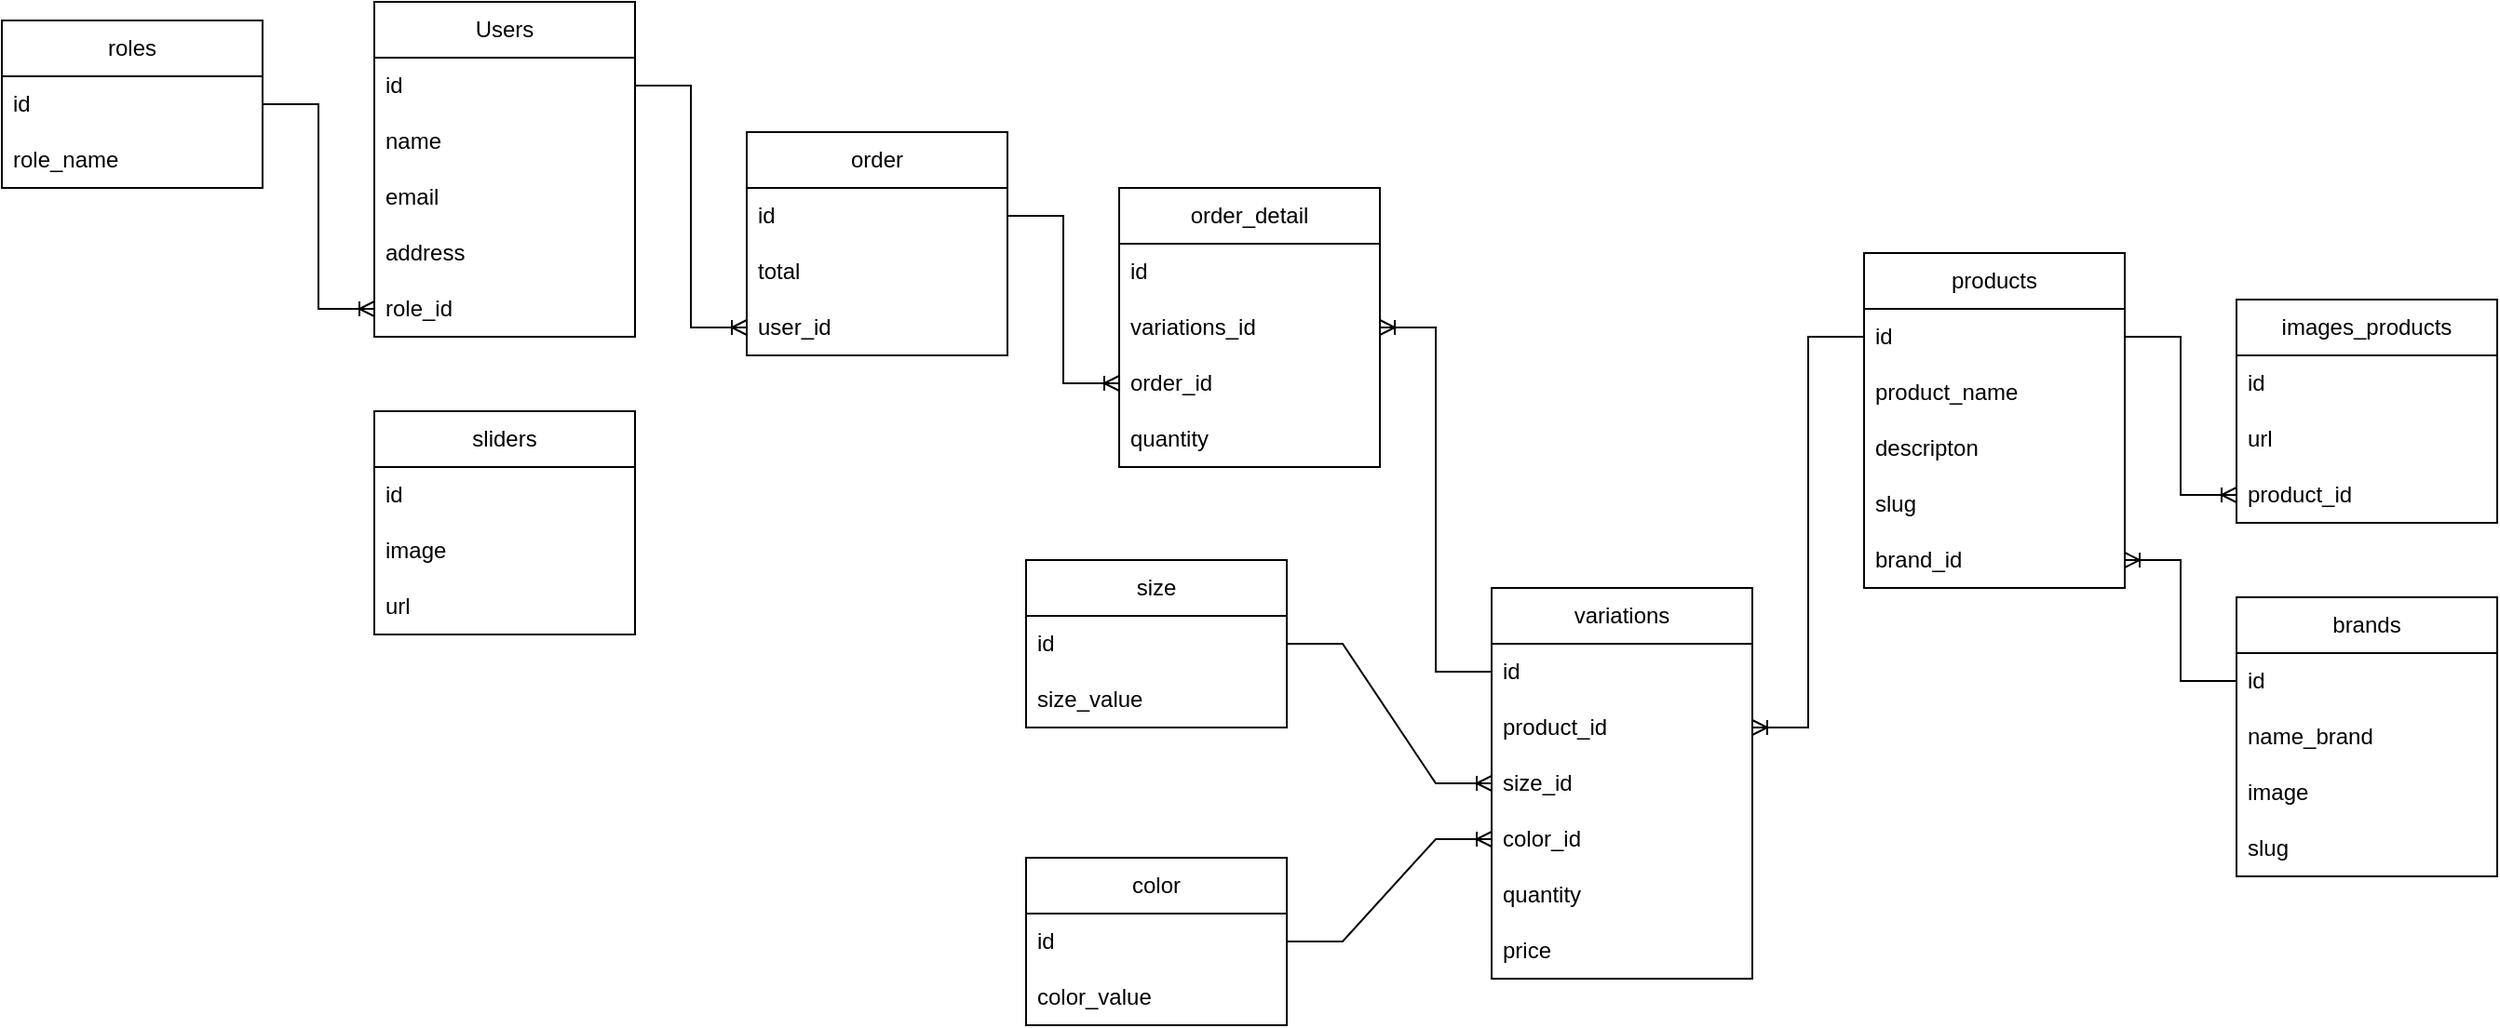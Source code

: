 <mxfile version="21.6.2" type="device">
  <diagram id="E6x5vUxFyN0-wCJsYmev" name="Page-1">
    <mxGraphModel dx="1884" dy="430" grid="1" gridSize="10" guides="1" tooltips="1" connect="1" arrows="1" fold="1" page="1" pageScale="1" pageWidth="850" pageHeight="1100" math="0" shadow="0">
      <root>
        <mxCell id="0" />
        <mxCell id="1" parent="0" />
        <mxCell id="170" value="Users" style="swimlane;fontStyle=0;childLayout=stackLayout;horizontal=1;startSize=30;horizontalStack=0;resizeParent=1;resizeParentMax=0;resizeLast=0;collapsible=1;marginBottom=0;whiteSpace=wrap;html=1;" parent="1" vertex="1">
          <mxGeometry x="30" y="20" width="140" height="180" as="geometry">
            <mxRectangle x="60" y="50" width="70" height="30" as="alternateBounds" />
          </mxGeometry>
        </mxCell>
        <mxCell id="171" value="id" style="text;strokeColor=none;fillColor=none;align=left;verticalAlign=middle;spacingLeft=4;spacingRight=4;overflow=hidden;points=[[0,0.5],[1,0.5]];portConstraint=eastwest;rotatable=0;whiteSpace=wrap;html=1;shadow=0;" parent="170" vertex="1">
          <mxGeometry y="30" width="140" height="30" as="geometry" />
        </mxCell>
        <mxCell id="172" value="name" style="text;strokeColor=none;fillColor=none;align=left;verticalAlign=middle;spacingLeft=4;spacingRight=4;overflow=hidden;points=[[0,0.5],[1,0.5]];portConstraint=eastwest;rotatable=0;whiteSpace=wrap;html=1;" parent="170" vertex="1">
          <mxGeometry y="60" width="140" height="30" as="geometry" />
        </mxCell>
        <mxCell id="173" value="email" style="text;strokeColor=none;fillColor=none;align=left;verticalAlign=middle;spacingLeft=4;spacingRight=4;overflow=hidden;points=[[0,0.5],[1,0.5]];portConstraint=eastwest;rotatable=0;whiteSpace=wrap;html=1;" parent="170" vertex="1">
          <mxGeometry y="90" width="140" height="30" as="geometry" />
        </mxCell>
        <mxCell id="174" value="address" style="text;strokeColor=none;fillColor=none;align=left;verticalAlign=middle;spacingLeft=4;spacingRight=4;overflow=hidden;points=[[0,0.5],[1,0.5]];portConstraint=eastwest;rotatable=0;whiteSpace=wrap;html=1;" parent="170" vertex="1">
          <mxGeometry y="120" width="140" height="30" as="geometry" />
        </mxCell>
        <mxCell id="175" value="role_id" style="text;strokeColor=none;fillColor=none;align=left;verticalAlign=middle;spacingLeft=4;spacingRight=4;overflow=hidden;points=[[0,0.5],[1,0.5]];portConstraint=eastwest;rotatable=0;whiteSpace=wrap;html=1;" parent="170" vertex="1">
          <mxGeometry y="150" width="140" height="30" as="geometry" />
        </mxCell>
        <mxCell id="176" value="products" style="swimlane;fontStyle=0;childLayout=stackLayout;horizontal=1;startSize=30;horizontalStack=0;resizeParent=1;resizeParentMax=0;resizeLast=0;collapsible=1;marginBottom=0;whiteSpace=wrap;html=1;shadow=0;sketch=0;" parent="1" vertex="1">
          <mxGeometry x="830" y="155" width="140" height="180" as="geometry" />
        </mxCell>
        <mxCell id="177" value="id" style="text;strokeColor=none;fillColor=none;align=left;verticalAlign=middle;spacingLeft=4;spacingRight=4;overflow=hidden;points=[[0,0.5],[1,0.5]];portConstraint=eastwest;rotatable=0;whiteSpace=wrap;html=1;shadow=0;sketch=0;" parent="176" vertex="1">
          <mxGeometry y="30" width="140" height="30" as="geometry" />
        </mxCell>
        <mxCell id="178" value="product_name" style="text;strokeColor=none;fillColor=none;align=left;verticalAlign=middle;spacingLeft=4;spacingRight=4;overflow=hidden;points=[[0,0.5],[1,0.5]];portConstraint=eastwest;rotatable=0;whiteSpace=wrap;html=1;shadow=0;sketch=0;" parent="176" vertex="1">
          <mxGeometry y="60" width="140" height="30" as="geometry" />
        </mxCell>
        <mxCell id="179" value="descripton" style="text;strokeColor=none;fillColor=none;align=left;verticalAlign=middle;spacingLeft=4;spacingRight=4;overflow=hidden;points=[[0,0.5],[1,0.5]];portConstraint=eastwest;rotatable=0;whiteSpace=wrap;html=1;shadow=0;sketch=0;" parent="176" vertex="1">
          <mxGeometry y="90" width="140" height="30" as="geometry" />
        </mxCell>
        <mxCell id="180" value="slug" style="text;strokeColor=none;fillColor=none;align=left;verticalAlign=middle;spacingLeft=4;spacingRight=4;overflow=hidden;points=[[0,0.5],[1,0.5]];portConstraint=eastwest;rotatable=0;whiteSpace=wrap;html=1;shadow=0;sketch=0;" parent="176" vertex="1">
          <mxGeometry y="120" width="140" height="30" as="geometry" />
        </mxCell>
        <mxCell id="181" value="brand_id" style="text;strokeColor=none;fillColor=none;align=left;verticalAlign=middle;spacingLeft=4;spacingRight=4;overflow=hidden;points=[[0,0.5],[1,0.5]];portConstraint=eastwest;rotatable=0;whiteSpace=wrap;html=1;shadow=0;sketch=0;" parent="176" vertex="1">
          <mxGeometry y="150" width="140" height="30" as="geometry" />
        </mxCell>
        <mxCell id="182" value="order" style="swimlane;fontStyle=0;childLayout=stackLayout;horizontal=1;startSize=30;horizontalStack=0;resizeParent=1;resizeParentMax=0;resizeLast=0;collapsible=1;marginBottom=0;whiteSpace=wrap;html=1;shadow=0;sketch=0;" parent="1" vertex="1">
          <mxGeometry x="230" y="90" width="140" height="120" as="geometry" />
        </mxCell>
        <mxCell id="183" value="id" style="text;strokeColor=none;fillColor=none;align=left;verticalAlign=middle;spacingLeft=4;spacingRight=4;overflow=hidden;points=[[0,0.5],[1,0.5]];portConstraint=eastwest;rotatable=0;whiteSpace=wrap;html=1;shadow=0;sketch=0;" parent="182" vertex="1">
          <mxGeometry y="30" width="140" height="30" as="geometry" />
        </mxCell>
        <mxCell id="184" value="total" style="text;strokeColor=none;fillColor=none;align=left;verticalAlign=middle;spacingLeft=4;spacingRight=4;overflow=hidden;points=[[0,0.5],[1,0.5]];portConstraint=eastwest;rotatable=0;whiteSpace=wrap;html=1;shadow=0;sketch=0;" parent="182" vertex="1">
          <mxGeometry y="60" width="140" height="30" as="geometry" />
        </mxCell>
        <mxCell id="185" value="user_id" style="text;strokeColor=none;fillColor=none;align=left;verticalAlign=middle;spacingLeft=4;spacingRight=4;overflow=hidden;points=[[0,0.5],[1,0.5]];portConstraint=eastwest;rotatable=0;whiteSpace=wrap;html=1;shadow=0;sketch=0;" parent="182" vertex="1">
          <mxGeometry y="90" width="140" height="30" as="geometry" />
        </mxCell>
        <mxCell id="186" value="order_detail" style="swimlane;fontStyle=0;childLayout=stackLayout;horizontal=1;startSize=30;horizontalStack=0;resizeParent=1;resizeParentMax=0;resizeLast=0;collapsible=1;marginBottom=0;whiteSpace=wrap;html=1;shadow=0;sketch=0;" parent="1" vertex="1">
          <mxGeometry x="430" y="120" width="140" height="150" as="geometry" />
        </mxCell>
        <mxCell id="187" value="id" style="text;strokeColor=none;fillColor=none;align=left;verticalAlign=middle;spacingLeft=4;spacingRight=4;overflow=hidden;points=[[0,0.5],[1,0.5]];portConstraint=eastwest;rotatable=0;whiteSpace=wrap;html=1;shadow=0;sketch=0;" parent="186" vertex="1">
          <mxGeometry y="30" width="140" height="30" as="geometry" />
        </mxCell>
        <mxCell id="188" value="variations_id" style="text;strokeColor=none;fillColor=none;align=left;verticalAlign=middle;spacingLeft=4;spacingRight=4;overflow=hidden;points=[[0,0.5],[1,0.5]];portConstraint=eastwest;rotatable=0;whiteSpace=wrap;html=1;shadow=0;sketch=0;" parent="186" vertex="1">
          <mxGeometry y="60" width="140" height="30" as="geometry" />
        </mxCell>
        <mxCell id="189" value="order_id" style="text;strokeColor=none;fillColor=none;align=left;verticalAlign=middle;spacingLeft=4;spacingRight=4;overflow=hidden;points=[[0,0.5],[1,0.5]];portConstraint=eastwest;rotatable=0;whiteSpace=wrap;html=1;shadow=0;sketch=0;" parent="186" vertex="1">
          <mxGeometry y="90" width="140" height="30" as="geometry" />
        </mxCell>
        <mxCell id="190" value="quantity" style="text;strokeColor=none;fillColor=none;align=left;verticalAlign=middle;spacingLeft=4;spacingRight=4;overflow=hidden;points=[[0,0.5],[1,0.5]];portConstraint=eastwest;rotatable=0;whiteSpace=wrap;html=1;shadow=0;sketch=0;" parent="186" vertex="1">
          <mxGeometry y="120" width="140" height="30" as="geometry" />
        </mxCell>
        <mxCell id="191" value="brands" style="swimlane;fontStyle=0;childLayout=stackLayout;horizontal=1;startSize=30;horizontalStack=0;resizeParent=1;resizeParentMax=0;resizeLast=0;collapsible=1;marginBottom=0;whiteSpace=wrap;html=1;shadow=0;sketch=0;" parent="1" vertex="1">
          <mxGeometry x="1030" y="340" width="140" height="150" as="geometry" />
        </mxCell>
        <mxCell id="192" value="id" style="text;strokeColor=none;fillColor=none;align=left;verticalAlign=middle;spacingLeft=4;spacingRight=4;overflow=hidden;points=[[0,0.5],[1,0.5]];portConstraint=eastwest;rotatable=0;whiteSpace=wrap;html=1;shadow=0;sketch=0;" parent="191" vertex="1">
          <mxGeometry y="30" width="140" height="30" as="geometry" />
        </mxCell>
        <mxCell id="193" value="name_brand" style="text;strokeColor=none;fillColor=none;align=left;verticalAlign=middle;spacingLeft=4;spacingRight=4;overflow=hidden;points=[[0,0.5],[1,0.5]];portConstraint=eastwest;rotatable=0;whiteSpace=wrap;html=1;shadow=0;sketch=0;" parent="191" vertex="1">
          <mxGeometry y="60" width="140" height="30" as="geometry" />
        </mxCell>
        <mxCell id="194" value="image" style="text;strokeColor=none;fillColor=none;align=left;verticalAlign=middle;spacingLeft=4;spacingRight=4;overflow=hidden;points=[[0,0.5],[1,0.5]];portConstraint=eastwest;rotatable=0;whiteSpace=wrap;html=1;shadow=0;sketch=0;" parent="191" vertex="1">
          <mxGeometry y="90" width="140" height="30" as="geometry" />
        </mxCell>
        <mxCell id="195" value="slug" style="text;strokeColor=none;fillColor=none;align=left;verticalAlign=middle;spacingLeft=4;spacingRight=4;overflow=hidden;points=[[0,0.5],[1,0.5]];portConstraint=eastwest;rotatable=0;whiteSpace=wrap;html=1;shadow=0;sketch=0;" parent="191" vertex="1">
          <mxGeometry y="120" width="140" height="30" as="geometry" />
        </mxCell>
        <mxCell id="196" value="color" style="swimlane;fontStyle=0;childLayout=stackLayout;horizontal=1;startSize=30;horizontalStack=0;resizeParent=1;resizeParentMax=0;resizeLast=0;collapsible=1;marginBottom=0;whiteSpace=wrap;html=1;shadow=0;sketch=0;" parent="1" vertex="1">
          <mxGeometry x="380" y="480" width="140" height="90" as="geometry" />
        </mxCell>
        <mxCell id="197" value="id" style="text;strokeColor=none;fillColor=none;align=left;verticalAlign=middle;spacingLeft=4;spacingRight=4;overflow=hidden;points=[[0,0.5],[1,0.5]];portConstraint=eastwest;rotatable=0;whiteSpace=wrap;html=1;shadow=0;sketch=0;" parent="196" vertex="1">
          <mxGeometry y="30" width="140" height="30" as="geometry" />
        </mxCell>
        <mxCell id="198" value="color_value" style="text;strokeColor=none;fillColor=none;align=left;verticalAlign=middle;spacingLeft=4;spacingRight=4;overflow=hidden;points=[[0,0.5],[1,0.5]];portConstraint=eastwest;rotatable=0;whiteSpace=wrap;html=1;shadow=0;sketch=0;" parent="196" vertex="1">
          <mxGeometry y="60" width="140" height="30" as="geometry" />
        </mxCell>
        <mxCell id="199" value="size" style="swimlane;fontStyle=0;childLayout=stackLayout;horizontal=1;startSize=30;horizontalStack=0;resizeParent=1;resizeParentMax=0;resizeLast=0;collapsible=1;marginBottom=0;whiteSpace=wrap;html=1;shadow=0;sketch=0;" parent="1" vertex="1">
          <mxGeometry x="380" y="320" width="140" height="90" as="geometry" />
        </mxCell>
        <mxCell id="200" value="id" style="text;strokeColor=none;fillColor=none;align=left;verticalAlign=middle;spacingLeft=4;spacingRight=4;overflow=hidden;points=[[0,0.5],[1,0.5]];portConstraint=eastwest;rotatable=0;whiteSpace=wrap;html=1;shadow=0;sketch=0;" parent="199" vertex="1">
          <mxGeometry y="30" width="140" height="30" as="geometry" />
        </mxCell>
        <mxCell id="201" value="size_value" style="text;strokeColor=none;fillColor=none;align=left;verticalAlign=middle;spacingLeft=4;spacingRight=4;overflow=hidden;points=[[0,0.5],[1,0.5]];portConstraint=eastwest;rotatable=0;whiteSpace=wrap;html=1;shadow=0;sketch=0;" parent="199" vertex="1">
          <mxGeometry y="60" width="140" height="30" as="geometry" />
        </mxCell>
        <mxCell id="202" value="variations" style="swimlane;fontStyle=0;childLayout=stackLayout;horizontal=1;startSize=30;horizontalStack=0;resizeParent=1;resizeParentMax=0;resizeLast=0;collapsible=1;marginBottom=0;whiteSpace=wrap;html=1;shadow=0;sketch=0;" parent="1" vertex="1">
          <mxGeometry x="630" y="335" width="140" height="210" as="geometry" />
        </mxCell>
        <mxCell id="203" value="id" style="text;strokeColor=none;fillColor=none;align=left;verticalAlign=middle;spacingLeft=4;spacingRight=4;overflow=hidden;points=[[0,0.5],[1,0.5]];portConstraint=eastwest;rotatable=0;whiteSpace=wrap;html=1;shadow=0;sketch=0;" parent="202" vertex="1">
          <mxGeometry y="30" width="140" height="30" as="geometry" />
        </mxCell>
        <mxCell id="204" value="product_id" style="text;strokeColor=none;fillColor=none;align=left;verticalAlign=middle;spacingLeft=4;spacingRight=4;overflow=hidden;points=[[0,0.5],[1,0.5]];portConstraint=eastwest;rotatable=0;whiteSpace=wrap;html=1;shadow=0;sketch=0;" parent="202" vertex="1">
          <mxGeometry y="60" width="140" height="30" as="geometry" />
        </mxCell>
        <mxCell id="205" value="size_id" style="text;strokeColor=none;fillColor=none;align=left;verticalAlign=middle;spacingLeft=4;spacingRight=4;overflow=hidden;points=[[0,0.5],[1,0.5]];portConstraint=eastwest;rotatable=0;whiteSpace=wrap;html=1;shadow=0;sketch=0;" parent="202" vertex="1">
          <mxGeometry y="90" width="140" height="30" as="geometry" />
        </mxCell>
        <mxCell id="206" value="color_id" style="text;strokeColor=none;fillColor=none;align=left;verticalAlign=middle;spacingLeft=4;spacingRight=4;overflow=hidden;points=[[0,0.5],[1,0.5]];portConstraint=eastwest;rotatable=0;whiteSpace=wrap;html=1;shadow=0;sketch=0;" parent="202" vertex="1">
          <mxGeometry y="120" width="140" height="30" as="geometry" />
        </mxCell>
        <mxCell id="207" value="quantity" style="text;strokeColor=none;fillColor=none;align=left;verticalAlign=middle;spacingLeft=4;spacingRight=4;overflow=hidden;points=[[0,0.5],[1,0.5]];portConstraint=eastwest;rotatable=0;whiteSpace=wrap;html=1;shadow=0;sketch=0;" parent="202" vertex="1">
          <mxGeometry y="150" width="140" height="30" as="geometry" />
        </mxCell>
        <mxCell id="208" value="price" style="text;strokeColor=none;fillColor=none;align=left;verticalAlign=middle;spacingLeft=4;spacingRight=4;overflow=hidden;points=[[0,0.5],[1,0.5]];portConstraint=eastwest;rotatable=0;whiteSpace=wrap;html=1;shadow=0;sketch=0;" parent="202" vertex="1">
          <mxGeometry y="180" width="140" height="30" as="geometry" />
        </mxCell>
        <mxCell id="209" value="sliders" style="swimlane;fontStyle=0;childLayout=stackLayout;horizontal=1;startSize=30;horizontalStack=0;resizeParent=1;resizeParentMax=0;resizeLast=0;collapsible=1;marginBottom=0;whiteSpace=wrap;html=1;shadow=0;sketch=0;" parent="1" vertex="1">
          <mxGeometry x="30" y="240" width="140" height="120" as="geometry" />
        </mxCell>
        <mxCell id="210" value="id" style="text;strokeColor=none;fillColor=none;align=left;verticalAlign=middle;spacingLeft=4;spacingRight=4;overflow=hidden;points=[[0,0.5],[1,0.5]];portConstraint=eastwest;rotatable=0;whiteSpace=wrap;html=1;shadow=0;sketch=0;" parent="209" vertex="1">
          <mxGeometry y="30" width="140" height="30" as="geometry" />
        </mxCell>
        <mxCell id="211" value="image" style="text;strokeColor=none;fillColor=none;align=left;verticalAlign=middle;spacingLeft=4;spacingRight=4;overflow=hidden;points=[[0,0.5],[1,0.5]];portConstraint=eastwest;rotatable=0;whiteSpace=wrap;html=1;shadow=0;sketch=0;" parent="209" vertex="1">
          <mxGeometry y="60" width="140" height="30" as="geometry" />
        </mxCell>
        <mxCell id="212" value="url" style="text;strokeColor=none;fillColor=none;align=left;verticalAlign=middle;spacingLeft=4;spacingRight=4;overflow=hidden;points=[[0,0.5],[1,0.5]];portConstraint=eastwest;rotatable=0;whiteSpace=wrap;html=1;shadow=0;sketch=0;" parent="209" vertex="1">
          <mxGeometry y="90" width="140" height="30" as="geometry" />
        </mxCell>
        <mxCell id="213" value="roles" style="swimlane;fontStyle=0;childLayout=stackLayout;horizontal=1;startSize=30;horizontalStack=0;resizeParent=1;resizeParentMax=0;resizeLast=0;collapsible=1;marginBottom=0;whiteSpace=wrap;html=1;shadow=0;sketch=0;" parent="1" vertex="1">
          <mxGeometry x="-170" y="30" width="140" height="90" as="geometry" />
        </mxCell>
        <mxCell id="214" value="id" style="text;strokeColor=none;fillColor=none;align=left;verticalAlign=middle;spacingLeft=4;spacingRight=4;overflow=hidden;points=[[0,0.5],[1,0.5]];portConstraint=eastwest;rotatable=0;whiteSpace=wrap;html=1;shadow=0;sketch=0;" parent="213" vertex="1">
          <mxGeometry y="30" width="140" height="30" as="geometry" />
        </mxCell>
        <mxCell id="215" value="role_name" style="text;strokeColor=none;fillColor=none;align=left;verticalAlign=middle;spacingLeft=4;spacingRight=4;overflow=hidden;points=[[0,0.5],[1,0.5]];portConstraint=eastwest;rotatable=0;whiteSpace=wrap;html=1;shadow=0;sketch=0;" parent="213" vertex="1">
          <mxGeometry y="60" width="140" height="30" as="geometry" />
        </mxCell>
        <mxCell id="216" value="" style="edgeStyle=entityRelationEdgeStyle;fontSize=12;html=1;endArrow=ERoneToMany;rounded=0;exitX=1;exitY=0.5;exitDx=0;exitDy=0;entryX=0;entryY=0.5;entryDx=0;entryDy=0;" parent="1" source="214" target="175" edge="1">
          <mxGeometry width="100" height="100" relative="1" as="geometry">
            <mxPoint x="170" y="210" as="sourcePoint" />
            <mxPoint x="-70" y="160" as="targetPoint" />
          </mxGeometry>
        </mxCell>
        <mxCell id="217" value="" style="edgeStyle=entityRelationEdgeStyle;fontSize=12;html=1;endArrow=ERoneToMany;rounded=0;exitX=1;exitY=0.5;exitDx=0;exitDy=0;entryX=0;entryY=0.5;entryDx=0;entryDy=0;" parent="1" source="171" target="185" edge="1">
          <mxGeometry width="100" height="100" relative="1" as="geometry">
            <mxPoint x="-20" y="75" as="sourcePoint" />
            <mxPoint x="230" y="200" as="targetPoint" />
          </mxGeometry>
        </mxCell>
        <mxCell id="218" value="" style="edgeStyle=entityRelationEdgeStyle;fontSize=12;html=1;endArrow=ERoneToMany;rounded=0;exitX=1;exitY=0.5;exitDx=0;exitDy=0;" parent="1" source="183" target="189" edge="1">
          <mxGeometry width="100" height="100" relative="1" as="geometry">
            <mxPoint x="360" y="240" as="sourcePoint" />
            <mxPoint x="340" y="350" as="targetPoint" />
          </mxGeometry>
        </mxCell>
        <mxCell id="219" value="" style="edgeStyle=entityRelationEdgeStyle;fontSize=12;html=1;endArrow=ERoneToMany;rounded=0;exitX=0;exitY=0.5;exitDx=0;exitDy=0;entryX=1;entryY=0.5;entryDx=0;entryDy=0;" parent="1" source="177" target="204" edge="1">
          <mxGeometry width="100" height="100" relative="1" as="geometry">
            <mxPoint x="560" y="310" as="sourcePoint" />
            <mxPoint x="600" y="370" as="targetPoint" />
          </mxGeometry>
        </mxCell>
        <mxCell id="220" value="" style="edgeStyle=entityRelationEdgeStyle;fontSize=12;html=1;endArrow=ERoneToMany;rounded=0;exitX=1;exitY=0.5;exitDx=0;exitDy=0;" parent="1" source="197" target="206" edge="1">
          <mxGeometry width="100" height="100" relative="1" as="geometry">
            <mxPoint x="690" y="460" as="sourcePoint" />
            <mxPoint x="610" y="610" as="targetPoint" />
          </mxGeometry>
        </mxCell>
        <mxCell id="221" value="" style="edgeStyle=entityRelationEdgeStyle;fontSize=12;html=1;endArrow=ERoneToMany;rounded=0;exitX=1;exitY=0.5;exitDx=0;exitDy=0;entryX=0;entryY=0.5;entryDx=0;entryDy=0;" parent="1" source="200" target="205" edge="1">
          <mxGeometry width="100" height="100" relative="1" as="geometry">
            <mxPoint x="290" y="385" as="sourcePoint" />
            <mxPoint x="440" y="475" as="targetPoint" />
          </mxGeometry>
        </mxCell>
        <mxCell id="222" value="" style="edgeStyle=entityRelationEdgeStyle;fontSize=12;html=1;endArrow=ERoneToMany;rounded=0;exitX=0;exitY=0.5;exitDx=0;exitDy=0;entryX=1;entryY=0.5;entryDx=0;entryDy=0;" parent="1" source="192" target="181" edge="1">
          <mxGeometry width="100" height="100" relative="1" as="geometry">
            <mxPoint x="640" y="295" as="sourcePoint" />
            <mxPoint x="580" y="415" as="targetPoint" />
          </mxGeometry>
        </mxCell>
        <mxCell id="223" value="" style="edgeStyle=entityRelationEdgeStyle;fontSize=12;html=1;endArrow=ERoneToMany;rounded=0;exitX=0;exitY=0.5;exitDx=0;exitDy=0;entryX=1;entryY=0.5;entryDx=0;entryDy=0;" parent="1" source="203" target="188" edge="1">
          <mxGeometry width="100" height="100" relative="1" as="geometry">
            <mxPoint x="640" y="295" as="sourcePoint" />
            <mxPoint x="580" y="415" as="targetPoint" />
          </mxGeometry>
        </mxCell>
        <mxCell id="bevPjcZnFUVZaFPHIUnw-223" value="images_products" style="swimlane;fontStyle=0;childLayout=stackLayout;horizontal=1;startSize=30;horizontalStack=0;resizeParent=1;resizeParentMax=0;resizeLast=0;collapsible=1;marginBottom=0;whiteSpace=wrap;html=1;" vertex="1" parent="1">
          <mxGeometry x="1030" y="180" width="140" height="120" as="geometry" />
        </mxCell>
        <mxCell id="bevPjcZnFUVZaFPHIUnw-224" value="id" style="text;strokeColor=none;fillColor=none;align=left;verticalAlign=middle;spacingLeft=4;spacingRight=4;overflow=hidden;points=[[0,0.5],[1,0.5]];portConstraint=eastwest;rotatable=0;whiteSpace=wrap;html=1;" vertex="1" parent="bevPjcZnFUVZaFPHIUnw-223">
          <mxGeometry y="30" width="140" height="30" as="geometry" />
        </mxCell>
        <mxCell id="bevPjcZnFUVZaFPHIUnw-229" value="url" style="text;strokeColor=none;fillColor=none;align=left;verticalAlign=middle;spacingLeft=4;spacingRight=4;overflow=hidden;points=[[0,0.5],[1,0.5]];portConstraint=eastwest;rotatable=0;whiteSpace=wrap;html=1;" vertex="1" parent="bevPjcZnFUVZaFPHIUnw-223">
          <mxGeometry y="60" width="140" height="30" as="geometry" />
        </mxCell>
        <mxCell id="bevPjcZnFUVZaFPHIUnw-228" value="product_id" style="text;strokeColor=none;fillColor=none;align=left;verticalAlign=middle;spacingLeft=4;spacingRight=4;overflow=hidden;points=[[0,0.5],[1,0.5]];portConstraint=eastwest;rotatable=0;whiteSpace=wrap;html=1;" vertex="1" parent="bevPjcZnFUVZaFPHIUnw-223">
          <mxGeometry y="90" width="140" height="30" as="geometry" />
        </mxCell>
        <mxCell id="bevPjcZnFUVZaFPHIUnw-230" value="" style="edgeStyle=entityRelationEdgeStyle;fontSize=12;html=1;endArrow=ERoneToMany;rounded=0;exitX=1;exitY=0.5;exitDx=0;exitDy=0;entryX=0;entryY=0.5;entryDx=0;entryDy=0;" edge="1" parent="1" source="177" target="bevPjcZnFUVZaFPHIUnw-228">
          <mxGeometry width="100" height="100" relative="1" as="geometry">
            <mxPoint x="1070" y="262.5" as="sourcePoint" />
            <mxPoint x="1010" y="197.5" as="targetPoint" />
          </mxGeometry>
        </mxCell>
      </root>
    </mxGraphModel>
  </diagram>
</mxfile>
